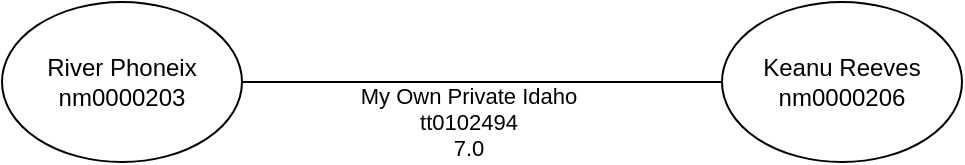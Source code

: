 <mxfile version="20.4.0" type="device"><diagram id="HxY8w21WN4mWj62y7Fiz" name="Page-1"><mxGraphModel dx="1038" dy="547" grid="0" gridSize="10" guides="1" tooltips="1" connect="1" arrows="1" fold="1" page="0" pageScale="1" pageWidth="850" pageHeight="1100" math="0" shadow="0"><root><mxCell id="0"/><mxCell id="1" parent="0"/><mxCell id="BewUu7tAveFmCetHi_IT-1" value="River Phoneix&lt;br&gt;nm0000203" style="ellipse;whiteSpace=wrap;html=1;" vertex="1" parent="1"><mxGeometry x="80" y="120" width="120" height="80" as="geometry"/></mxCell><mxCell id="BewUu7tAveFmCetHi_IT-2" value="Keanu Reeves&lt;br&gt;nm0000206" style="ellipse;whiteSpace=wrap;html=1;" vertex="1" parent="1"><mxGeometry x="440" y="120" width="120" height="80" as="geometry"/></mxCell><mxCell id="BewUu7tAveFmCetHi_IT-4" value="" style="endArrow=none;html=1;rounded=0;exitX=1;exitY=0.5;exitDx=0;exitDy=0;entryX=0;entryY=0.5;entryDx=0;entryDy=0;" edge="1" parent="1" source="BewUu7tAveFmCetHi_IT-1" target="BewUu7tAveFmCetHi_IT-2"><mxGeometry width="50" height="50" relative="1" as="geometry"><mxPoint x="220" y="159.5" as="sourcePoint"/><mxPoint x="470" y="159.5" as="targetPoint"/></mxGeometry></mxCell><mxCell id="BewUu7tAveFmCetHi_IT-5" value="My Own Private Idaho&lt;br&gt;tt0102494&lt;br&gt;7.0" style="edgeLabel;html=1;align=center;verticalAlign=middle;resizable=0;points=[];" vertex="1" connectable="0" parent="BewUu7tAveFmCetHi_IT-4"><mxGeometry x="0.188" y="-2" relative="1" as="geometry"><mxPoint x="-30" y="18" as="offset"/></mxGeometry></mxCell></root></mxGraphModel></diagram></mxfile>